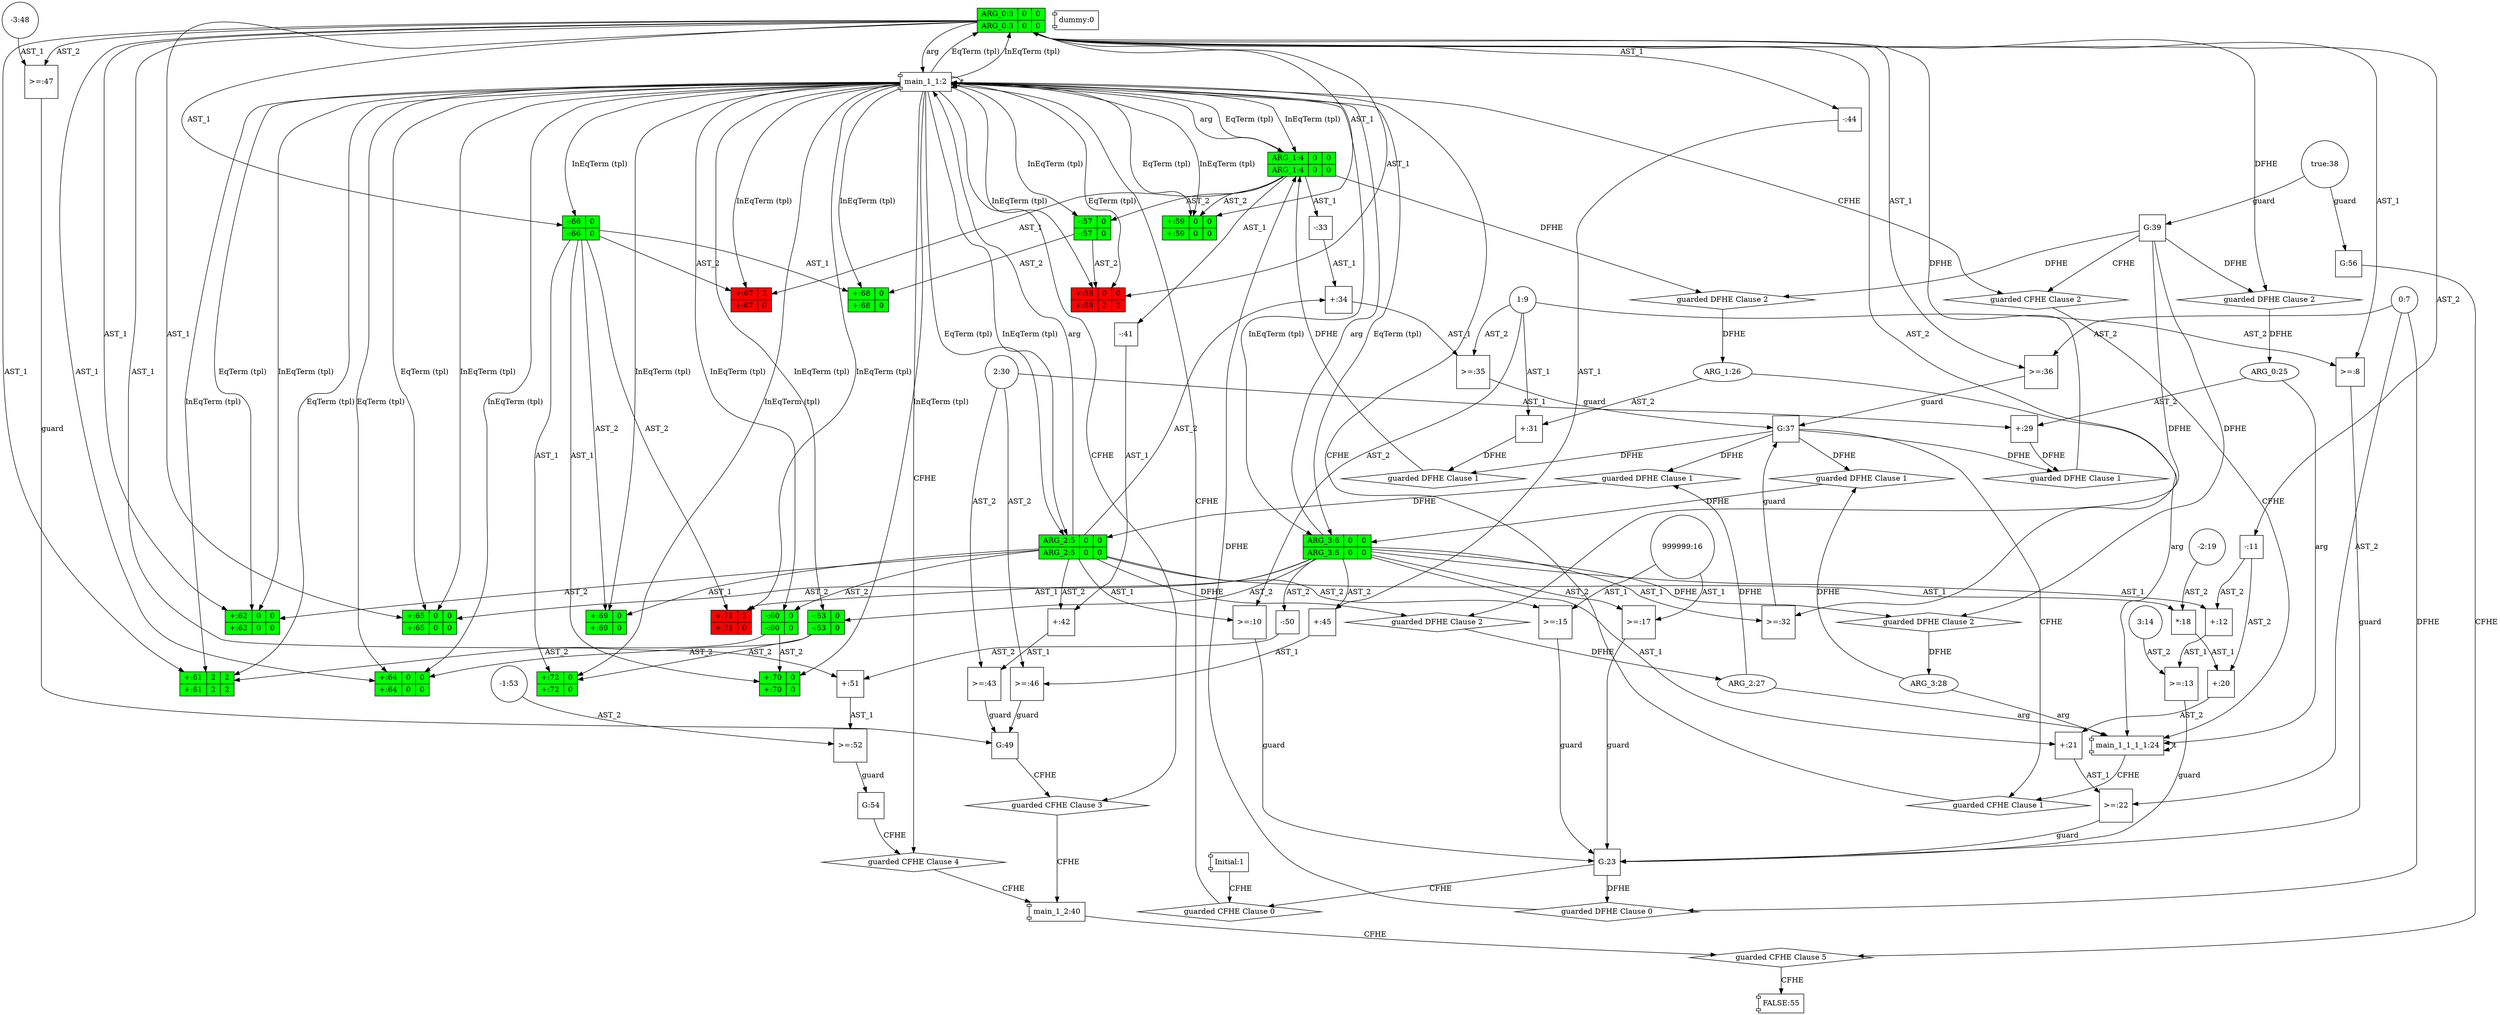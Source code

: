 digraph dag { 
"predicateArgument0" -> "CONTROLN_0" [label="arg"]
"predicateArgument1" -> "CONTROLN_0" [label="arg"]
"predicateArgument2" -> "CONTROLN_0" [label="arg"]
"predicateArgument3" -> "CONTROLN_0" [label="arg"]
"CFHE_0" [label="guarded CFHE Clause 0" nodeName="CFHE_0" class=controlFlowHyperEdge shape="diamond"];
"DFHE_0" [label="guarded DFHE Clause 0" nodeName="DFHE_0" class=dataFlowHyperEdge shape="diamond"];
"predicateArgument0" -> ">=_8" [label="AST_1"]
"1_9" -> ">=_8" [label="AST_2"]
"predicateArgument2" -> ">=_10" [label="AST_1"]
"1_9" -> ">=_10" [label="AST_2"]
"predicateArgument0" -> "-_11" [label="AST_2"]
"predicateArgument3" -> "+_12" [label="AST_1"]
"-_11" -> "+_12" [label="AST_2"]
"+_12" -> ">=_13" [label="AST_1"]
"3_14" -> ">=_13" [label="AST_2"]
"999999_16" -> ">=_15" [label="AST_1"]
"predicateArgument2" -> ">=_15" [label="AST_2"]
"999999_16" -> ">=_17" [label="AST_1"]
"predicateArgument3" -> ">=_17" [label="AST_2"]
"predicateArgument2" -> "*_18" [label="AST_1"]
"-2_19" -> "*_18" [label="AST_2"]
"*_18" -> "+_20" [label="AST_1"]
"-_11" -> "+_20" [label="AST_2"]
"predicateArgument3" -> "+_21" [label="AST_1"]
"+_20" -> "+_21" [label="AST_2"]
"+_21" -> ">=_22" [label="AST_1"]
"0_7" -> ">=_22" [label="AST_2"]
">=_8" -> "guard_23" [label="guard"]
">=_10" -> "guard_23" [label="guard"]
">=_13" -> "guard_23" [label="guard"]
">=_15" -> "guard_23" [label="guard"]
">=_17" -> "guard_23" [label="guard"]
">=_22" -> "guard_23" [label="guard"]
"Initial" -> "CFHE_0" [label="CFHE"]
"guard_23" -> "CFHE_0" [label="CFHE"]
"CFHE_0" -> "CONTROLN_0" [label="CFHE"]
"0_7" -> "DFHE_0" [label="DFHE"]
"guard_23" -> "DFHE_0" [label="DFHE"]
"DFHE_0" -> "predicateArgument1" [label="DFHE"]
"CFHE_1" [label="guarded CFHE Clause 1" nodeName="CFHE_1" class=controlFlowHyperEdge shape="diamond"];
"predicateArgument4" -> "CONTROLN_1" [label="arg"]
"predicateArgument5" -> "CONTROLN_1" [label="arg"]
"predicateArgument6" -> "CONTROLN_1" [label="arg"]
"predicateArgument7" -> "CONTROLN_1" [label="arg"]
"DFHE_1" [label="guarded DFHE Clause 1" nodeName="DFHE_1" class=dataFlowHyperEdge shape="diamond"];
"2_30" -> "+_29" [label="AST_1"]
"predicateArgument4" -> "+_29" [label="AST_2"]
"DFHE_2" [label="guarded DFHE Clause 1" nodeName="DFHE_2" class=dataFlowHyperEdge shape="diamond"];
"1_9" -> "+_31" [label="AST_1"]
"predicateArgument5" -> "+_31" [label="AST_2"]
"DFHE_3" [label="guarded DFHE Clause 1" nodeName="DFHE_3" class=dataFlowHyperEdge shape="diamond"];
"DFHE_4" [label="guarded DFHE Clause 1" nodeName="DFHE_4" class=dataFlowHyperEdge shape="diamond"];
"predicateArgument3" -> ">=_32" [label="AST_1"]
"predicateArgument0" -> ">=_32" [label="AST_2"]
"predicateArgument1" -> "-_33" [label="AST_1"]
"-_33" -> "+_34" [label="AST_1"]
"predicateArgument2" -> "+_34" [label="AST_2"]
"+_34" -> ">=_35" [label="AST_1"]
"1_9" -> ">=_35" [label="AST_2"]
"predicateArgument0" -> ">=_36" [label="AST_1"]
"0_7" -> ">=_36" [label="AST_2"]
">=_32" -> "guard_37" [label="guard"]
">=_35" -> "guard_37" [label="guard"]
">=_36" -> "guard_37" [label="guard"]
"CONTROLN_1" -> "CFHE_1" [label="CFHE"]
"guard_37" -> "CFHE_1" [label="CFHE"]
"CFHE_1" -> "CONTROLN_0" [label="CFHE"]
"+_29" -> "DFHE_1" [label="DFHE"]
"guard_37" -> "DFHE_1" [label="DFHE"]
"DFHE_1" -> "predicateArgument0" [label="DFHE"]
"+_31" -> "DFHE_2" [label="DFHE"]
"guard_37" -> "DFHE_2" [label="DFHE"]
"DFHE_2" -> "predicateArgument1" [label="DFHE"]
"predicateArgument6" -> "DFHE_3" [label="DFHE"]
"guard_37" -> "DFHE_3" [label="DFHE"]
"DFHE_3" -> "predicateArgument2" [label="DFHE"]
"predicateArgument7" -> "DFHE_4" [label="DFHE"]
"guard_37" -> "DFHE_4" [label="DFHE"]
"DFHE_4" -> "predicateArgument3" [label="DFHE"]
"CFHE_2" [label="guarded CFHE Clause 2" nodeName="CFHE_2" class=controlFlowHyperEdge shape="diamond"];
"DFHE_5" [label="guarded DFHE Clause 2" nodeName="DFHE_5" class=dataFlowHyperEdge shape="diamond"];
"DFHE_6" [label="guarded DFHE Clause 2" nodeName="DFHE_6" class=dataFlowHyperEdge shape="diamond"];
"DFHE_7" [label="guarded DFHE Clause 2" nodeName="DFHE_7" class=dataFlowHyperEdge shape="diamond"];
"DFHE_8" [label="guarded DFHE Clause 2" nodeName="DFHE_8" class=dataFlowHyperEdge shape="diamond"];
"true_38" -> "guard_39" [label="guard"]
"CONTROLN_0" -> "CFHE_2" [label="CFHE"]
"guard_39" -> "CFHE_2" [label="CFHE"]
"CFHE_2" -> "CONTROLN_1" [label="CFHE"]
"predicateArgument0" -> "DFHE_5" [label="DFHE"]
"guard_39" -> "DFHE_5" [label="DFHE"]
"DFHE_5" -> "predicateArgument4" [label="DFHE"]
"predicateArgument1" -> "DFHE_6" [label="DFHE"]
"guard_39" -> "DFHE_6" [label="DFHE"]
"DFHE_6" -> "predicateArgument5" [label="DFHE"]
"predicateArgument2" -> "DFHE_7" [label="DFHE"]
"guard_39" -> "DFHE_7" [label="DFHE"]
"DFHE_7" -> "predicateArgument6" [label="DFHE"]
"predicateArgument3" -> "DFHE_8" [label="DFHE"]
"guard_39" -> "DFHE_8" [label="DFHE"]
"DFHE_8" -> "predicateArgument7" [label="DFHE"]
"CFHE_3" [label="guarded CFHE Clause 3" nodeName="CFHE_3" class=controlFlowHyperEdge shape="diamond"];
"predicateArgument1" -> "-_41" [label="AST_1"]
"-_41" -> "+_42" [label="AST_1"]
"predicateArgument2" -> "+_42" [label="AST_2"]
"+_42" -> ">=_43" [label="AST_1"]
"2_30" -> ">=_43" [label="AST_2"]
"predicateArgument0" -> "-_44" [label="AST_1"]
"-_44" -> "+_45" [label="AST_1"]
"predicateArgument3" -> "+_45" [label="AST_2"]
"+_45" -> ">=_46" [label="AST_1"]
"2_30" -> ">=_46" [label="AST_2"]
"-3_48" -> ">=_47" [label="AST_1"]
"predicateArgument0" -> ">=_47" [label="AST_2"]
">=_43" -> "guard_49" [label="guard"]
">=_46" -> "guard_49" [label="guard"]
">=_47" -> "guard_49" [label="guard"]
"CONTROLN_0" -> "CFHE_3" [label="CFHE"]
"guard_49" -> "CFHE_3" [label="CFHE"]
"CFHE_3" -> "CONTROLN_2" [label="CFHE"]
"CFHE_4" [label="guarded CFHE Clause 4" nodeName="CFHE_4" class=controlFlowHyperEdge shape="diamond"];
"predicateArgument3" -> "-_50" [label="AST_2"]
"predicateArgument0" -> "+_51" [label="AST_1"]
"-_50" -> "+_51" [label="AST_2"]
"+_51" -> ">=_52" [label="AST_1"]
"-1_53" -> ">=_52" [label="AST_2"]
">=_52" -> "guard_54" [label="guard"]
"CONTROLN_0" -> "CFHE_4" [label="CFHE"]
"guard_54" -> "CFHE_4" [label="CFHE"]
"CFHE_4" -> "CONTROLN_2" [label="CFHE"]
"CFHE_5" [label="guarded CFHE Clause 5" nodeName="CFHE_5" class=controlFlowHyperEdge shape="diamond"];
"true_38" -> "guard_56" [label="guard"]
"CONTROLN_2" -> "CFHE_5" [label="CFHE"]
"guard_56" -> "CFHE_5" [label="CFHE"]
"CFHE_5" -> "FALSE" [label="CFHE"]
"CONTROLN_0" -> "CONTROLN_0" [label="t"]
"CONTROLN_1" -> "CONTROLN_1" [label="t"]
"predicateArgument1" -> "-_57" [label="AST_2"]
"predicateArgument0" -> "+_58" [label="AST_1"]
"-_57" -> "+_58" [label="AST_2"]
"predicateArgument0" -> "+_59" [label="AST_1"]
"predicateArgument1" -> "+_59" [label="AST_2"]
"predicateArgument2" -> "-_60" [label="AST_2"]
"predicateArgument0" -> "+_61" [label="AST_1"]
"-_60" -> "+_61" [label="AST_2"]
"predicateArgument0" -> "+_62" [label="AST_1"]
"predicateArgument2" -> "+_62" [label="AST_2"]
"predicateArgument3" -> "-_63" [label="AST_2"]
"predicateArgument0" -> "+_64" [label="AST_1"]
"-_63" -> "+_64" [label="AST_2"]
"predicateArgument0" -> "+_65" [label="AST_1"]
"predicateArgument3" -> "+_65" [label="AST_2"]
"predicateArgument0" -> "-_66" [label="AST_1"]
"predicateArgument1" -> "+_67" [label="AST_1"]
"-_66" -> "+_67" [label="AST_2"]
"-_66" -> "+_68" [label="AST_1"]
"-_57" -> "+_68" [label="AST_2"]
"predicateArgument2" -> "+_69" [label="AST_1"]
"-_66" -> "+_69" [label="AST_2"]
"-_66" -> "+_70" [label="AST_1"]
"-_60" -> "+_70" [label="AST_2"]
"predicateArgument3" -> "+_71" [label="AST_1"]
"-_66" -> "+_71" [label="AST_2"]
"-_66" -> "+_72" [label="AST_1"]
"-_63" -> "+_72" [label="AST_2"]
"CONTROLN_0" -> "predicateArgument0" [label="EqTerm (tpl)"]
"CONTROLN_0" -> "predicateArgument1" [label="EqTerm (tpl)"]
"CONTROLN_0" -> "predicateArgument2" [label="EqTerm (tpl)"]
"CONTROLN_0" -> "predicateArgument3" [label="EqTerm (tpl)"]
"CONTROLN_0" -> "+_58" [label="EqTerm (tpl)"]
"CONTROLN_0" -> "+_59" [label="EqTerm (tpl)"]
"CONTROLN_0" -> "+_61" [label="EqTerm (tpl)"]
"CONTROLN_0" -> "+_62" [label="EqTerm (tpl)"]
"CONTROLN_0" -> "+_64" [label="EqTerm (tpl)"]
"CONTROLN_0" -> "+_65" [label="EqTerm (tpl)"]
"CONTROLN_0" -> "predicateArgument0" [label="InEqTerm (tpl)"]
"CONTROLN_0" -> "predicateArgument1" [label="InEqTerm (tpl)"]
"CONTROLN_0" -> "predicateArgument2" [label="InEqTerm (tpl)"]
"CONTROLN_0" -> "predicateArgument3" [label="InEqTerm (tpl)"]
"CONTROLN_0" -> "-_66" [label="InEqTerm (tpl)"]
"CONTROLN_0" -> "-_57" [label="InEqTerm (tpl)"]
"CONTROLN_0" -> "-_60" [label="InEqTerm (tpl)"]
"CONTROLN_0" -> "-_63" [label="InEqTerm (tpl)"]
"CONTROLN_0" -> "+_58" [label="InEqTerm (tpl)"]
"CONTROLN_0" -> "+_67" [label="InEqTerm (tpl)"]
"CONTROLN_0" -> "+_59" [label="InEqTerm (tpl)"]
"CONTROLN_0" -> "+_68" [label="InEqTerm (tpl)"]
"CONTROLN_0" -> "+_61" [label="InEqTerm (tpl)"]
"CONTROLN_0" -> "+_69" [label="InEqTerm (tpl)"]
"CONTROLN_0" -> "+_62" [label="InEqTerm (tpl)"]
"CONTROLN_0" -> "+_70" [label="InEqTerm (tpl)"]
"CONTROLN_0" -> "+_64" [label="InEqTerm (tpl)"]
"CONTROLN_0" -> "+_71" [label="InEqTerm (tpl)"]
"CONTROLN_0" -> "+_65" [label="InEqTerm (tpl)"]
"CONTROLN_0" -> "+_72" [label="InEqTerm (tpl)"]
"999999_16" [label="999999:16" nodeName="999999_16" class=constant shape="circle" color=black fillcolor=white style=filled];
"-_57"[  color=black fillcolor=green style=filled shape=record label="{{-:57|0}|{-:57|0}}"];
"+_61"[  color=black fillcolor=green style=filled shape=record label="{{+:61|2|2}|{+:61|2|2}}"];
">=_8" [label=">=:8" nodeName=">=_8" class=operator shape="square" color=black fillcolor=white style=filled];
"CONTROLN_2" [label="main_1_2:40" nodeName="CONTROLN_2" class=CONTROL shape="component" color=black fillcolor=white style=filled];
"+_31" [label="+:31" nodeName="+_31" class=operator shape="square" color=black fillcolor=white style=filled];
"+_67"[  color=black fillcolor=red style=filled shape=record label="{{+:67|2}|{+:67|0}}"];
"-_41" [label="-:41" nodeName="-_41" class=operator shape="square" color=black fillcolor=white style=filled];
">=_52" [label=">=:52" nodeName=">=_52" class=operator shape="square" color=black fillcolor=white style=filled];
"guard_54" [label="G:54" nodeName="guard_54" class=guard shape="square" color=black fillcolor=white style=filled];
"+_45" [label="+:45" nodeName="+_45" class=operator shape="square" color=black fillcolor=white style=filled];
"predicateArgument0"[  color=black fillcolor=green style=filled shape=record label="{{ARG_0:3|0|0}|{ARG_0:3|0|0}}"];
"-3_48" [label="-3:48" nodeName="-3_48" class=constant shape="circle" color=black fillcolor=white style=filled];
"guard_39" [label="G:39" nodeName="guard_39" class=guard shape="square" color=black fillcolor=white style=filled];
"+_71"[  color=black fillcolor=red style=filled shape=record label="{{+:71|2}|{+:71|0}}"];
"-_66"[  color=black fillcolor=green style=filled shape=record label="{{-:66|0}|{-:66|0}}"];
"predicateArgument3"[  color=black fillcolor=green style=filled shape=record label="{{ARG_3:6|0|0}|{ARG_3:6|0|0}}"];
"+_20" [label="+:20" nodeName="+_20" class=operator shape="square" color=black fillcolor=white style=filled];
"Initial" [label="Initial:1" nodeName="Initial" class=Initial shape="component" color=black fillcolor=white style=filled];
"guard_37" [label="G:37" nodeName="guard_37" class=guard shape="square" color=black fillcolor=white style=filled];
">=_15" [label=">=:15" nodeName=">=_15" class=operator shape="square" color=black fillcolor=white style=filled];
">=_32" [label=">=:32" nodeName=">=_32" class=operator shape="square" color=black fillcolor=white style=filled];
"predicateArgument5" [label="ARG_1:26" nodeName="predicateArgument5" class=predicateArgument shape="ellipse" color=black fillcolor=white style=filled];
"1_9" [label="1:9" nodeName="1_9" class=constant shape="circle" color=black fillcolor=white style=filled];
">=_36" [label=">=:36" nodeName=">=_36" class=operator shape="square" color=black fillcolor=white style=filled];
">=_47" [label=">=:47" nodeName=">=_47" class=operator shape="square" color=black fillcolor=white style=filled];
"true_38" [label="true:38" nodeName="true_38" class=constant shape="circle" color=black fillcolor=white style=filled];
">=_10" [label=">=:10" nodeName=">=_10" class=operator shape="square" color=black fillcolor=white style=filled];
"+_59"[  color=black fillcolor=green style=filled shape=record label="{{+:59|0|0}|{+:59|0|0}}"];
"-2_19" [label="-2:19" nodeName="-2_19" class=constant shape="circle" color=black fillcolor=white style=filled];
"2_30" [label="2:30" nodeName="2_30" class=constant shape="circle" color=black fillcolor=white style=filled];
"dummy" [label="dummy:0" nodeName="dummy" class=dummy shape="component" color=black fillcolor=white style=filled];
"+_34" [label="+:34" nodeName="+_34" class=operator shape="square" color=black fillcolor=white style=filled];
"+_72"[  color=black fillcolor=green style=filled shape=record label="{{+:72|0}|{+:72|0}}"];
"+_12" [label="+:12" nodeName="+_12" class=operator shape="square" color=black fillcolor=white style=filled];
">=_43" [label=">=:43" nodeName=">=_43" class=operator shape="square" color=black fillcolor=white style=filled];
">=_46" [label=">=:46" nodeName=">=_46" class=operator shape="square" color=black fillcolor=white style=filled];
"FALSE" [label="FALSE:55" nodeName="FALSE" class=FALSE shape="component" color=black fillcolor=white style=filled];
"+_29" [label="+:29" nodeName="+_29" class=operator shape="square" color=black fillcolor=white style=filled];
"predicateArgument6" [label="ARG_2:27" nodeName="predicateArgument6" class=predicateArgument shape="ellipse" color=black fillcolor=white style=filled];
"predicateArgument2"[  color=black fillcolor=green style=filled shape=record label="{{ARG_2:5|0|0}|{ARG_2:5|0|0}}"];
">=_35" [label=">=:35" nodeName=">=_35" class=operator shape="square" color=black fillcolor=white style=filled];
"guard_56" [label="G:56" nodeName="guard_56" class=guard shape="square" color=black fillcolor=white style=filled];
"CONTROLN_0" [label="main_1_1:2" nodeName="CONTROLN_0" class=CONTROL shape="component" color=black fillcolor=white style=filled];
"+_65"[  color=black fillcolor=green style=filled shape=record label="{{+:65|0|0}|{+:65|0|0}}"];
"-_50" [label="-:50" nodeName="-_50" class=operator shape="square" color=black fillcolor=white style=filled];
"guard_23" [label="G:23" nodeName="guard_23" class=guard shape="square" color=black fillcolor=white style=filled];
"+_69"[  color=black fillcolor=green style=filled shape=record label="{{+:69|0}|{+:69|0}}"];
"guard_49" [label="G:49" nodeName="guard_49" class=guard shape="square" color=black fillcolor=white style=filled];
"+_62"[  color=black fillcolor=green style=filled shape=record label="{{+:62|0|0}|{+:62|0|0}}"];
"+_58"[  color=black fillcolor=red style=filled shape=record label="{{+:58|0|0}|{+:58|2|2}}"];
"-_60"[  color=black fillcolor=green style=filled shape=record label="{{-:60|0}|{-:60|0}}"];
"-1_53" [label="-1:53" nodeName="-1_53" class=constant shape="circle" color=black fillcolor=white style=filled];
"+_51" [label="+:51" nodeName="+_51" class=operator shape="square" color=black fillcolor=white style=filled];
"predicateArgument7" [label="ARG_3:28" nodeName="predicateArgument7" class=predicateArgument shape="ellipse" color=black fillcolor=white style=filled];
"+_68"[  color=black fillcolor=green style=filled shape=record label="{{+:68|0}|{+:68|0}}"];
"predicateArgument1"[  color=black fillcolor=green style=filled shape=record label="{{ARG_1:4|0|0}|{ARG_1:4|0|0}}"];
"-_11" [label="-:11" nodeName="-_11" class=operator shape="square" color=black fillcolor=white style=filled];
"CONTROLN_1" [label="main_1_1_1_1:24" nodeName="CONTROLN_1" class=CONTROL shape="component" color=black fillcolor=white style=filled];
"0_7" [label="0:7" nodeName="0_7" class=constant shape="circle" color=black fillcolor=white style=filled];
"+_64"[  color=black fillcolor=green style=filled shape=record label="{{+:64|0|0}|{+:64|0|0}}"];
"3_14" [label="3:14" nodeName="3_14" class=constant shape="circle" color=black fillcolor=white style=filled];
"*_18" [label="*:18" nodeName="*_18" class=operator shape="square" color=black fillcolor=white style=filled];
"-_63"[  color=black fillcolor=green style=filled shape=record label="{{-:63|0}|{-:63|0}}"];
"+_42" [label="+:42" nodeName="+_42" class=operator shape="square" color=black fillcolor=white style=filled];
"+_21" [label="+:21" nodeName="+_21" class=operator shape="square" color=black fillcolor=white style=filled];
"-_44" [label="-:44" nodeName="-_44" class=operator shape="square" color=black fillcolor=white style=filled];
">=_17" [label=">=:17" nodeName=">=_17" class=operator shape="square" color=black fillcolor=white style=filled];
"+_70"[  color=black fillcolor=green style=filled shape=record label="{{+:70|0}|{+:70|0}}"];
">=_22" [label=">=:22" nodeName=">=_22" class=operator shape="square" color=black fillcolor=white style=filled];
"-_33" [label="-:33" nodeName="-_33" class=operator shape="square" color=black fillcolor=white style=filled];
"predicateArgument4" [label="ARG_0:25" nodeName="predicateArgument4" class=predicateArgument shape="ellipse" color=black fillcolor=white style=filled];
">=_13" [label=">=:13" nodeName=">=_13" class=operator shape="square" color=black fillcolor=white style=filled];
}
